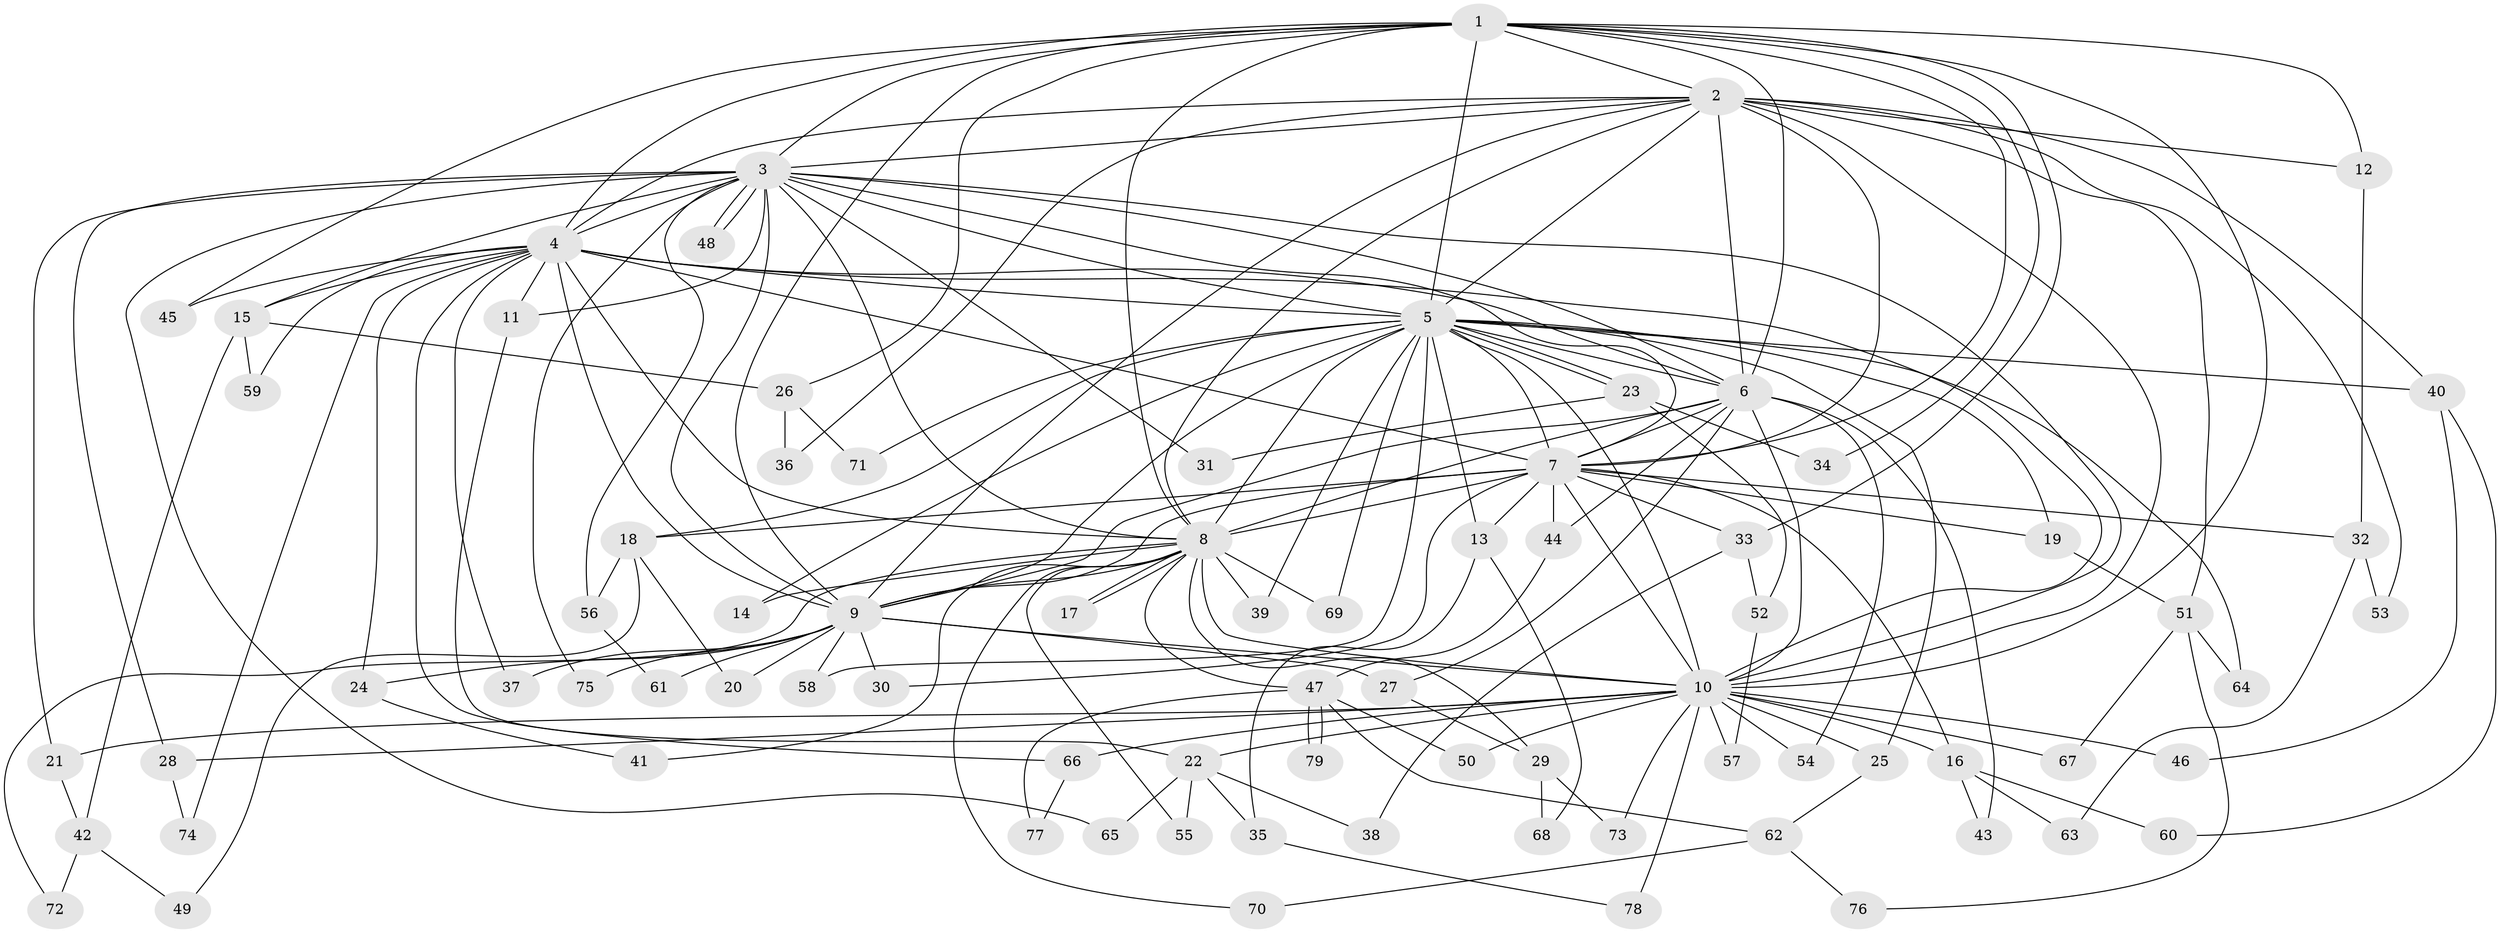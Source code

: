 // Generated by graph-tools (version 1.1) at 2025/01/03/09/25 03:01:16]
// undirected, 79 vertices, 183 edges
graph export_dot {
graph [start="1"]
  node [color=gray90,style=filled];
  1;
  2;
  3;
  4;
  5;
  6;
  7;
  8;
  9;
  10;
  11;
  12;
  13;
  14;
  15;
  16;
  17;
  18;
  19;
  20;
  21;
  22;
  23;
  24;
  25;
  26;
  27;
  28;
  29;
  30;
  31;
  32;
  33;
  34;
  35;
  36;
  37;
  38;
  39;
  40;
  41;
  42;
  43;
  44;
  45;
  46;
  47;
  48;
  49;
  50;
  51;
  52;
  53;
  54;
  55;
  56;
  57;
  58;
  59;
  60;
  61;
  62;
  63;
  64;
  65;
  66;
  67;
  68;
  69;
  70;
  71;
  72;
  73;
  74;
  75;
  76;
  77;
  78;
  79;
  1 -- 2;
  1 -- 3;
  1 -- 4;
  1 -- 5;
  1 -- 6;
  1 -- 7;
  1 -- 8;
  1 -- 9;
  1 -- 10;
  1 -- 12;
  1 -- 26;
  1 -- 33;
  1 -- 34;
  1 -- 45;
  2 -- 3;
  2 -- 4;
  2 -- 5;
  2 -- 6;
  2 -- 7;
  2 -- 8;
  2 -- 9;
  2 -- 10;
  2 -- 12;
  2 -- 36;
  2 -- 40;
  2 -- 51;
  2 -- 53;
  3 -- 4;
  3 -- 5;
  3 -- 6;
  3 -- 7;
  3 -- 8;
  3 -- 9;
  3 -- 10;
  3 -- 11;
  3 -- 15;
  3 -- 21;
  3 -- 28;
  3 -- 31;
  3 -- 48;
  3 -- 48;
  3 -- 56;
  3 -- 65;
  3 -- 75;
  4 -- 5;
  4 -- 6;
  4 -- 7;
  4 -- 8;
  4 -- 9;
  4 -- 10;
  4 -- 11;
  4 -- 15;
  4 -- 24;
  4 -- 37;
  4 -- 45;
  4 -- 59;
  4 -- 66;
  4 -- 74;
  5 -- 6;
  5 -- 7;
  5 -- 8;
  5 -- 9;
  5 -- 10;
  5 -- 13;
  5 -- 14;
  5 -- 18;
  5 -- 19;
  5 -- 23;
  5 -- 23;
  5 -- 25;
  5 -- 39;
  5 -- 40;
  5 -- 58;
  5 -- 64;
  5 -- 69;
  5 -- 71;
  6 -- 7;
  6 -- 8;
  6 -- 9;
  6 -- 10;
  6 -- 27;
  6 -- 43;
  6 -- 44;
  6 -- 54;
  7 -- 8;
  7 -- 9;
  7 -- 10;
  7 -- 13;
  7 -- 16;
  7 -- 18;
  7 -- 19;
  7 -- 30;
  7 -- 32;
  7 -- 33;
  7 -- 44;
  8 -- 9;
  8 -- 10;
  8 -- 14;
  8 -- 17;
  8 -- 17;
  8 -- 29;
  8 -- 39;
  8 -- 41;
  8 -- 47;
  8 -- 55;
  8 -- 69;
  8 -- 70;
  8 -- 72;
  9 -- 10;
  9 -- 20;
  9 -- 24;
  9 -- 27;
  9 -- 30;
  9 -- 37;
  9 -- 58;
  9 -- 61;
  9 -- 75;
  10 -- 16;
  10 -- 21;
  10 -- 22;
  10 -- 25;
  10 -- 28;
  10 -- 46;
  10 -- 50;
  10 -- 54;
  10 -- 57;
  10 -- 66;
  10 -- 67;
  10 -- 73;
  10 -- 78;
  11 -- 22;
  12 -- 32;
  13 -- 35;
  13 -- 68;
  15 -- 26;
  15 -- 42;
  15 -- 59;
  16 -- 43;
  16 -- 60;
  16 -- 63;
  18 -- 20;
  18 -- 49;
  18 -- 56;
  19 -- 51;
  21 -- 42;
  22 -- 35;
  22 -- 38;
  22 -- 55;
  22 -- 65;
  23 -- 31;
  23 -- 34;
  23 -- 52;
  24 -- 41;
  25 -- 62;
  26 -- 36;
  26 -- 71;
  27 -- 29;
  28 -- 74;
  29 -- 68;
  29 -- 73;
  32 -- 53;
  32 -- 63;
  33 -- 38;
  33 -- 52;
  35 -- 78;
  40 -- 46;
  40 -- 60;
  42 -- 49;
  42 -- 72;
  44 -- 47;
  47 -- 50;
  47 -- 62;
  47 -- 77;
  47 -- 79;
  47 -- 79;
  51 -- 64;
  51 -- 67;
  51 -- 76;
  52 -- 57;
  56 -- 61;
  62 -- 70;
  62 -- 76;
  66 -- 77;
}
